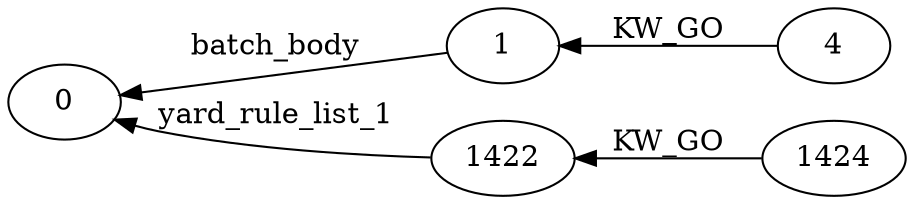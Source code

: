 digraph GSS {
    rankdir=RL
    0 [label="4"]
    1 [label="1"]
    2 [label="0"]
    1 -> 2 [label="batch_body"]
    0 -> 1 [label="KW_GO"]
    3 [label="1424"]
    4 [label="1422"]
    4 -> 2 [label="yard_rule_list_1"]
    3 -> 4 [label="KW_GO"]
    {rank=same; 3 0}
    {rank=same; 4 1}
    {rank=same; 2}
}
